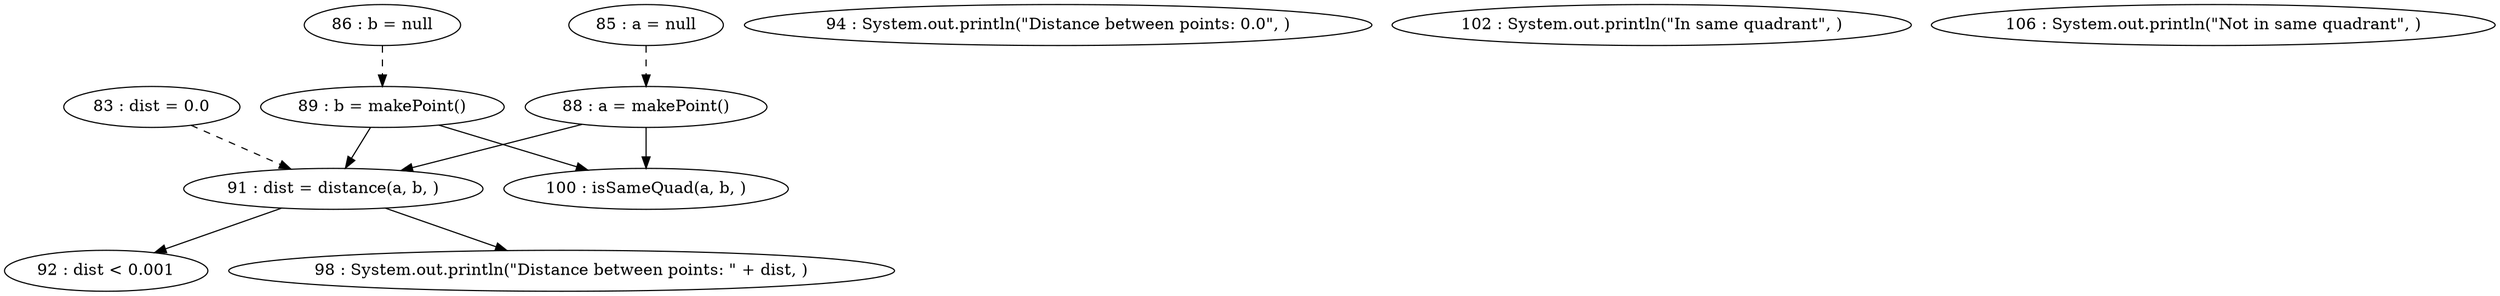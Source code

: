 digraph G {
"83 : dist = 0.0"
"83 : dist = 0.0" -> "91 : dist = distance(a, b, )" [style=dashed]
"85 : a = null"
"85 : a = null" -> "88 : a = makePoint()" [style=dashed]
"86 : b = null"
"86 : b = null" -> "89 : b = makePoint()" [style=dashed]
"88 : a = makePoint()"
"88 : a = makePoint()" -> "91 : dist = distance(a, b, )"
"88 : a = makePoint()" -> "100 : isSameQuad(a, b, )"
"89 : b = makePoint()"
"89 : b = makePoint()" -> "91 : dist = distance(a, b, )"
"89 : b = makePoint()" -> "100 : isSameQuad(a, b, )"
"91 : dist = distance(a, b, )"
"91 : dist = distance(a, b, )" -> "92 : dist < 0.001"
"91 : dist = distance(a, b, )" -> "98 : System.out.println(\"Distance between points: \" + dist, )"
"92 : dist < 0.001"
"94 : System.out.println(\"Distance between points: 0.0\", )"
"98 : System.out.println(\"Distance between points: \" + dist, )"
"100 : isSameQuad(a, b, )"
"102 : System.out.println(\"In same quadrant\", )"
"106 : System.out.println(\"Not in same quadrant\", )"
}